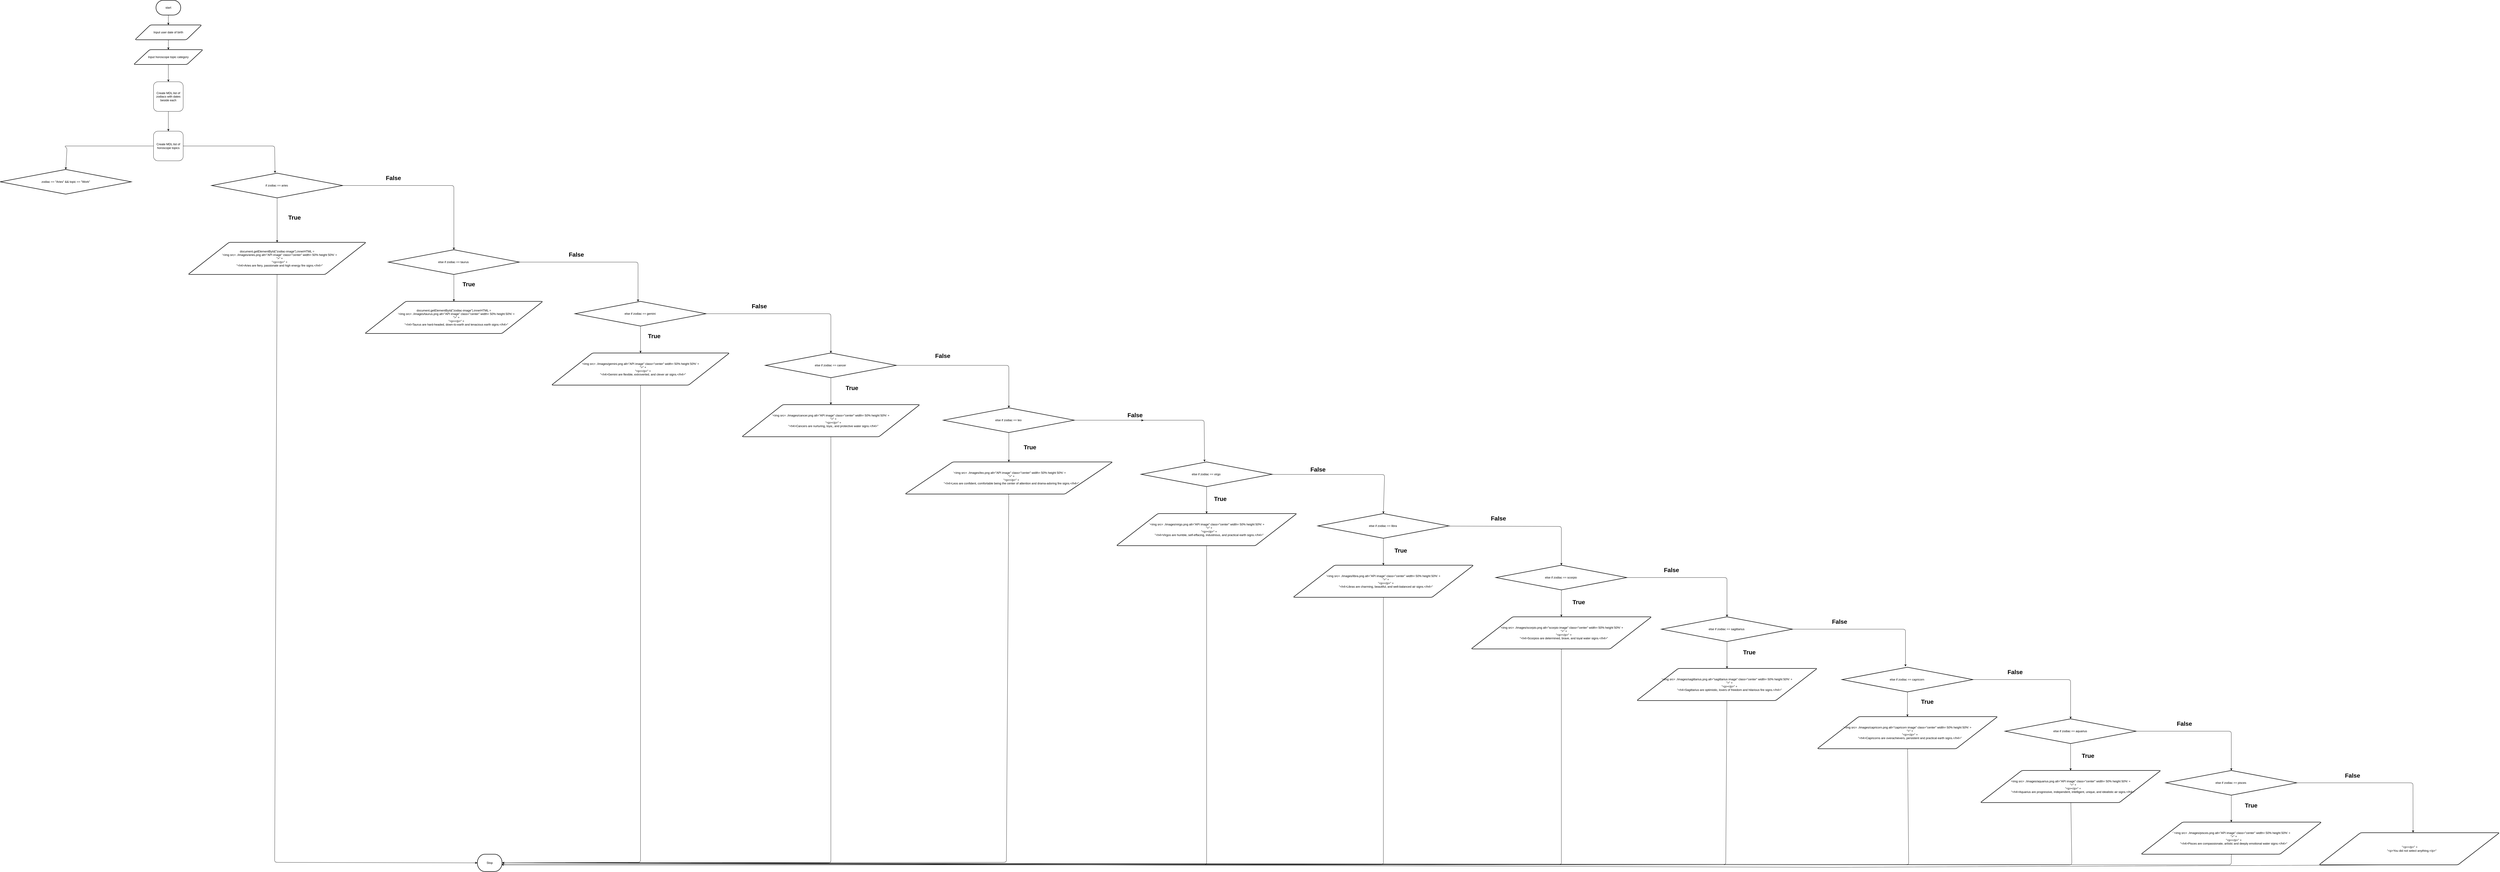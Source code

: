 <mxfile>
    <diagram id="eYP3qBmG0musdtPE9gto" name="Page-1">
        <mxGraphModel dx="967" dy="1898" grid="1" gridSize="10" guides="1" tooltips="1" connect="1" arrows="1" fold="1" page="1" pageScale="1" pageWidth="827" pageHeight="1169" math="0" shadow="0">
            <root>
                <mxCell id="0"/>
                <mxCell id="1" parent="0"/>
                <mxCell id="756" style="edgeStyle=none;html=1;entryX=0.5;entryY=0;entryDx=0;entryDy=0;" edge="1" parent="1" source="757" target="759">
                    <mxGeometry relative="1" as="geometry"/>
                </mxCell>
                <mxCell id="757" value="start" style="strokeWidth=2;html=1;shape=mxgraph.flowchart.terminator;whiteSpace=wrap;" vertex="1" parent="1">
                    <mxGeometry x="950" y="-200" width="100" height="60" as="geometry"/>
                </mxCell>
                <mxCell id="758" style="edgeStyle=none;html=1;" edge="1" parent="1" source="759" target="761">
                    <mxGeometry relative="1" as="geometry"/>
                </mxCell>
                <mxCell id="759" value="Input user date of birth" style="shape=parallelogram;html=1;strokeWidth=2;perimeter=parallelogramPerimeter;whiteSpace=wrap;rounded=1;arcSize=12;size=0.23;" vertex="1" parent="1">
                    <mxGeometry x="865" y="-100" width="270" height="60" as="geometry"/>
                </mxCell>
                <mxCell id="760" style="edgeStyle=none;html=1;entryX=0.5;entryY=0;entryDx=0;entryDy=0;" edge="1" parent="1" source="761" target="763">
                    <mxGeometry relative="1" as="geometry"/>
                </mxCell>
                <mxCell id="761" value="Input horoscope topic category" style="shape=parallelogram;html=1;strokeWidth=2;perimeter=parallelogramPerimeter;whiteSpace=wrap;rounded=1;arcSize=12;size=0.23;" vertex="1" parent="1">
                    <mxGeometry x="860" width="280" height="60" as="geometry"/>
                </mxCell>
                <mxCell id="762" style="edgeStyle=none;html=1;" edge="1" parent="1" source="763" target="765">
                    <mxGeometry relative="1" as="geometry"/>
                </mxCell>
                <mxCell id="763" value="&lt;span&gt;Create MDL list of zodiacs with dates beside each&lt;/span&gt;" style="rounded=1;whiteSpace=wrap;html=1;" vertex="1" parent="1">
                    <mxGeometry x="940" y="130" width="120" height="120" as="geometry"/>
                </mxCell>
                <mxCell id="764" style="edgeStyle=none;html=1;entryX=0.484;entryY=-0.006;entryDx=0;entryDy=0;entryPerimeter=0;" edge="1" parent="1" source="765" target="768">
                    <mxGeometry relative="1" as="geometry">
                        <Array as="points">
                            <mxPoint x="1430" y="390"/>
                        </Array>
                    </mxGeometry>
                </mxCell>
                <mxCell id="854" style="edgeStyle=none;html=1;entryX=0.5;entryY=0;entryDx=0;entryDy=0;entryPerimeter=0;" edge="1" parent="1" source="765" target="853">
                    <mxGeometry relative="1" as="geometry">
                        <Array as="points">
                            <mxPoint x="600" y="390"/>
                            <mxPoint x="580" y="390"/>
                            <mxPoint x="590" y="400"/>
                        </Array>
                    </mxGeometry>
                </mxCell>
                <mxCell id="765" value="&lt;span&gt;Create MDL list of horoscope topics&lt;/span&gt;" style="rounded=1;whiteSpace=wrap;html=1;" vertex="1" parent="1">
                    <mxGeometry x="940" y="330" width="120" height="120" as="geometry"/>
                </mxCell>
                <mxCell id="766" style="edgeStyle=none;html=1;" edge="1" parent="1" source="768" target="769">
                    <mxGeometry relative="1" as="geometry"/>
                </mxCell>
                <mxCell id="767" style="edgeStyle=none;html=1;entryX=0.5;entryY=0;entryDx=0;entryDy=0;entryPerimeter=0;" edge="1" parent="1" source="768" target="772">
                    <mxGeometry relative="1" as="geometry">
                        <Array as="points">
                            <mxPoint x="2155" y="550"/>
                        </Array>
                    </mxGeometry>
                </mxCell>
                <mxCell id="768" value="&lt;span&gt;if zodiac == aries&amp;nbsp;&lt;/span&gt;" style="strokeWidth=2;html=1;shape=mxgraph.flowchart.decision;whiteSpace=wrap;" vertex="1" parent="1">
                    <mxGeometry x="1175" y="500" width="530" height="100" as="geometry"/>
                </mxCell>
                <mxCell id="769" value="&lt;div&gt;document.getElementById(&quot;zodiac-image&quot;).innerHTML =&lt;/div&gt;&lt;div&gt;&amp;nbsp; &amp;nbsp; &amp;nbsp; '&amp;lt;img src= ./images/aries.png alt=&quot;API image&quot; class=&quot;center&quot; width= 50% height 50%' +&lt;/div&gt;&lt;div&gt;&amp;nbsp; &amp;nbsp; &amp;nbsp; &quot;&amp;gt;&quot; +&lt;/div&gt;&lt;div&gt;&amp;nbsp; &amp;nbsp; &amp;nbsp; &quot;&amp;lt;p&amp;gt;&amp;lt;/p&amp;gt;&quot; +&lt;/div&gt;&lt;div&gt;&amp;nbsp; &amp;nbsp; &amp;nbsp; &quot;&amp;lt;h4&amp;gt;Aries are fiery, passionate and high energy fire signs.&amp;lt;/h4&amp;gt;&quot;&lt;/div&gt;" style="shape=parallelogram;html=1;strokeWidth=2;perimeter=parallelogramPerimeter;whiteSpace=wrap;rounded=1;arcSize=12;size=0.23;" vertex="1" parent="1">
                    <mxGeometry x="1080" y="780" width="720" height="130" as="geometry"/>
                </mxCell>
                <mxCell id="770" style="edgeStyle=none;html=1;" edge="1" parent="1" source="772" target="773">
                    <mxGeometry relative="1" as="geometry"/>
                </mxCell>
                <mxCell id="771" style="edgeStyle=none;html=1;entryX=0.481;entryY=0.01;entryDx=0;entryDy=0;entryPerimeter=0;" edge="1" parent="1" source="772" target="775">
                    <mxGeometry relative="1" as="geometry">
                        <Array as="points">
                            <mxPoint x="2900" y="860"/>
                        </Array>
                    </mxGeometry>
                </mxCell>
                <mxCell id="772" value="&lt;span&gt;else if zodiac == taurus&amp;nbsp;&lt;/span&gt;" style="strokeWidth=2;html=1;shape=mxgraph.flowchart.decision;whiteSpace=wrap;" vertex="1" parent="1">
                    <mxGeometry x="1890" y="810" width="530" height="100" as="geometry"/>
                </mxCell>
                <mxCell id="773" value="&lt;div&gt;document.getElementById(&quot;zodiac-image&quot;).innerHTML =&lt;/div&gt;&lt;div&gt;&amp;nbsp; &amp;nbsp; &amp;nbsp; '&amp;lt;img src= ./images/taurus.png alt=&quot;API image&quot; class=&quot;center&quot; width= 50% height 50%' +&lt;/div&gt;&lt;div&gt;&amp;nbsp; &amp;nbsp; &amp;nbsp; &quot;&amp;gt;&quot; +&lt;/div&gt;&lt;div&gt;&amp;nbsp; &amp;nbsp; &amp;nbsp; &quot;&amp;lt;p&amp;gt;&amp;lt;/p&amp;gt;&quot; +&lt;/div&gt;&lt;div&gt;&amp;nbsp; &amp;nbsp; &amp;nbsp; &quot;&amp;lt;h4&amp;gt;Taurus are hard-headed, down-to-earth and tenacious earth signs.&amp;lt;/h4&amp;gt;&quot;&lt;/div&gt;" style="shape=parallelogram;html=1;strokeWidth=2;perimeter=parallelogramPerimeter;whiteSpace=wrap;rounded=1;arcSize=12;size=0.23;" vertex="1" parent="1">
                    <mxGeometry x="1795" y="1019" width="720" height="130" as="geometry"/>
                </mxCell>
                <mxCell id="774" style="edgeStyle=none;html=1;entryX=0.5;entryY=0;entryDx=0;entryDy=0;entryPerimeter=0;" edge="1" parent="1" source="775" target="778">
                    <mxGeometry relative="1" as="geometry">
                        <Array as="points">
                            <mxPoint x="3680" y="1069"/>
                        </Array>
                    </mxGeometry>
                </mxCell>
                <mxCell id="775" value="&lt;span&gt;else if zodiac == gemini&amp;nbsp;&lt;/span&gt;" style="strokeWidth=2;html=1;shape=mxgraph.flowchart.decision;whiteSpace=wrap;" vertex="1" parent="1">
                    <mxGeometry x="2645" y="1019" width="530" height="100" as="geometry"/>
                </mxCell>
                <mxCell id="776" value="&lt;div&gt;'&amp;lt;img src= ./images/gemini.png alt=&quot;API image&quot; class=&quot;center&quot; width= 50% height 50%' +&lt;/div&gt;&lt;div&gt;&amp;nbsp; &amp;nbsp; &amp;nbsp; &quot;&amp;gt;&quot; +&lt;/div&gt;&lt;div&gt;&amp;nbsp; &amp;nbsp; &amp;nbsp; &quot;&amp;lt;p&amp;gt;&amp;lt;/p&amp;gt;&quot; +&lt;/div&gt;&lt;div&gt;&amp;nbsp; &amp;nbsp; &amp;nbsp; &quot;&amp;lt;h4&amp;gt;Gemini are flexible, extroverted, and clever air signs.&amp;lt;/h4&amp;gt;&quot;&lt;/div&gt;" style="shape=parallelogram;html=1;strokeWidth=2;perimeter=parallelogramPerimeter;whiteSpace=wrap;rounded=1;arcSize=12;size=0.23;" vertex="1" parent="1">
                    <mxGeometry x="2550" y="1228" width="720" height="130" as="geometry"/>
                </mxCell>
                <mxCell id="777" style="edgeStyle=none;html=1;" edge="1" parent="1" source="775" target="776">
                    <mxGeometry relative="1" as="geometry"/>
                </mxCell>
                <mxCell id="778" value="&lt;span&gt;else if zodiac == cancer&amp;nbsp;&lt;/span&gt;" style="strokeWidth=2;html=1;shape=mxgraph.flowchart.decision;whiteSpace=wrap;" vertex="1" parent="1">
                    <mxGeometry x="3415" y="1228" width="530" height="100" as="geometry"/>
                </mxCell>
                <mxCell id="779" value="&lt;div&gt;'&amp;lt;img src= ./images/cancer.png alt=&quot;API image&quot; class=&quot;center&quot; width= 50% height 50%' +&lt;/div&gt;&lt;div&gt;&amp;nbsp; &amp;nbsp; &amp;nbsp; &quot;&amp;gt;&quot; +&lt;/div&gt;&lt;div&gt;&amp;nbsp; &amp;nbsp; &amp;nbsp; &quot;&amp;lt;p&amp;gt;&amp;lt;/p&amp;gt;&quot; +&lt;/div&gt;&lt;div&gt;&amp;nbsp; &amp;nbsp; &amp;nbsp; &quot;&amp;lt;h4&amp;gt;Cancers are nurturing, loya;, and protective water signs.&amp;lt;/h4&amp;gt;&quot;&lt;/div&gt;" style="shape=parallelogram;html=1;strokeWidth=2;perimeter=parallelogramPerimeter;whiteSpace=wrap;rounded=1;arcSize=12;size=0.23;" vertex="1" parent="1">
                    <mxGeometry x="3320" y="1437" width="720" height="130" as="geometry"/>
                </mxCell>
                <mxCell id="780" style="edgeStyle=none;html=1;" edge="1" parent="1" source="778" target="779">
                    <mxGeometry relative="1" as="geometry"/>
                </mxCell>
                <mxCell id="781" value="False" style="text;strokeColor=none;fillColor=none;html=1;fontSize=24;fontStyle=1;verticalAlign=middle;align=center;" vertex="1" parent="1">
                    <mxGeometry x="1860" y="500" width="100" height="40" as="geometry"/>
                </mxCell>
                <mxCell id="782" value="True" style="text;strokeColor=none;fillColor=none;html=1;fontSize=24;fontStyle=1;verticalAlign=middle;align=center;" vertex="1" parent="1">
                    <mxGeometry x="1460" y="660" width="100" height="40" as="geometry"/>
                </mxCell>
                <mxCell id="783" value="False" style="text;strokeColor=none;fillColor=none;html=1;fontSize=24;fontStyle=1;verticalAlign=middle;align=center;" vertex="1" parent="1">
                    <mxGeometry x="2600" y="810" width="100" height="40" as="geometry"/>
                </mxCell>
                <mxCell id="784" value="False" style="text;strokeColor=none;fillColor=none;html=1;fontSize=24;fontStyle=1;verticalAlign=middle;align=center;" vertex="1" parent="1">
                    <mxGeometry x="3340" y="1019" width="100" height="40" as="geometry"/>
                </mxCell>
                <mxCell id="785" value="True" style="text;strokeColor=none;fillColor=none;html=1;fontSize=24;fontStyle=1;verticalAlign=middle;align=center;" vertex="1" parent="1">
                    <mxGeometry x="3710" y="1350" width="110" height="40" as="geometry"/>
                </mxCell>
                <mxCell id="786" value="True" style="text;strokeColor=none;fillColor=none;html=1;fontSize=24;fontStyle=1;verticalAlign=middle;align=center;" vertex="1" parent="1">
                    <mxGeometry x="2910" y="1110" width="110" height="100" as="geometry"/>
                </mxCell>
                <mxCell id="787" value="True" style="text;strokeColor=none;fillColor=none;html=1;fontSize=24;fontStyle=1;verticalAlign=middle;align=center;" vertex="1" parent="1">
                    <mxGeometry x="2160" y="900" width="110" height="100" as="geometry"/>
                </mxCell>
                <mxCell id="788" style="edgeStyle=none;html=1;entryX=0.484;entryY=-0.006;entryDx=0;entryDy=0;entryPerimeter=0;" edge="1" parent="1" source="789" target="795">
                    <mxGeometry relative="1" as="geometry">
                        <Array as="points">
                            <mxPoint x="5190" y="1500"/>
                        </Array>
                    </mxGeometry>
                </mxCell>
                <mxCell id="789" value="&lt;span&gt;else if zodiac == leo&amp;nbsp;&lt;/span&gt;" style="strokeWidth=2;html=1;shape=mxgraph.flowchart.decision;whiteSpace=wrap;" vertex="1" parent="1">
                    <mxGeometry x="4135" y="1450" width="530" height="100" as="geometry"/>
                </mxCell>
                <mxCell id="790" style="edgeStyle=none;html=1;entryX=1;entryY=0.5;entryDx=0;entryDy=0;entryPerimeter=0;" edge="1" parent="1" source="791" target="849">
                    <mxGeometry relative="1" as="geometry">
                        <Array as="points">
                            <mxPoint x="4390" y="3290"/>
                        </Array>
                    </mxGeometry>
                </mxCell>
                <mxCell id="791" value="&lt;div&gt;&amp;nbsp; '&amp;lt;img src= ./images/leo.png alt=&quot;API image&quot; class=&quot;center&quot; width= 50% height 50%' +&lt;/div&gt;&lt;div&gt;&amp;nbsp; &amp;nbsp; &amp;nbsp; &quot;&amp;gt;&quot; +&lt;/div&gt;&lt;div&gt;&amp;nbsp; &amp;nbsp; &amp;nbsp; &quot;&amp;lt;p&amp;gt;&amp;lt;/p&amp;gt;&quot; +&lt;/div&gt;&lt;div&gt;&amp;nbsp; &amp;nbsp; &amp;nbsp; &quot;&amp;lt;h4&amp;gt;Leos are confident, comfortable being the center of attention and drama-adoring fire signs.&amp;lt;/h4&amp;gt;&quot;&lt;/div&gt;" style="shape=parallelogram;html=1;strokeWidth=2;perimeter=parallelogramPerimeter;whiteSpace=wrap;rounded=1;arcSize=12;size=0.23;" vertex="1" parent="1">
                    <mxGeometry x="3980" y="1669" width="840" height="130" as="geometry"/>
                </mxCell>
                <mxCell id="792" style="edgeStyle=none;html=1;" edge="1" parent="1" source="789" target="791">
                    <mxGeometry relative="1" as="geometry"/>
                </mxCell>
                <mxCell id="793" style="edgeStyle=none;html=1;entryX=0.5;entryY=0;entryDx=0;entryDy=0;entryPerimeter=0;" edge="1" parent="1" source="778" target="789">
                    <mxGeometry relative="1" as="geometry">
                        <Array as="points">
                            <mxPoint x="4400" y="1278"/>
                        </Array>
                    </mxGeometry>
                </mxCell>
                <mxCell id="794" style="edgeStyle=none;html=1;entryX=0.5;entryY=0;entryDx=0;entryDy=0;entryPerimeter=0;" edge="1" parent="1" source="795" target="800">
                    <mxGeometry relative="1" as="geometry">
                        <Array as="points">
                            <mxPoint x="5920" y="1720"/>
                        </Array>
                    </mxGeometry>
                </mxCell>
                <mxCell id="795" value="&lt;span&gt;else if zodiac == virgo&amp;nbsp;&lt;/span&gt;" style="strokeWidth=2;html=1;shape=mxgraph.flowchart.decision;whiteSpace=wrap;" vertex="1" parent="1">
                    <mxGeometry x="4935" y="1669" width="530" height="100" as="geometry"/>
                </mxCell>
                <mxCell id="796" style="edgeStyle=none;html=1;" edge="1" parent="1" source="797" target="849">
                    <mxGeometry relative="1" as="geometry">
                        <Array as="points">
                            <mxPoint x="5200" y="2160"/>
                            <mxPoint x="5200" y="3300"/>
                        </Array>
                    </mxGeometry>
                </mxCell>
                <mxCell id="797" value="&lt;div&gt;&amp;nbsp;&lt;span style=&quot;background-color: initial;&quot;&gt;'&amp;lt;img src= ./images/virgo.png alt=&quot;API image&quot; class=&quot;center&quot; width= 50% height 50%' +&lt;/span&gt;&lt;/div&gt;&lt;div&gt;&amp;nbsp; &amp;nbsp; &amp;nbsp; &quot;&amp;gt;&quot; +&lt;/div&gt;&lt;div&gt;&amp;nbsp; &amp;nbsp; &amp;nbsp; &quot;&amp;lt;p&amp;gt;&amp;lt;/p&amp;gt;&quot; +&lt;/div&gt;&lt;div&gt;&amp;nbsp; &amp;nbsp; &amp;nbsp; &quot;&amp;lt;h4&amp;gt;Virgos are humble, self-effacing, industrious, and practical earth signs.&amp;lt;/h4&amp;gt;&quot;&lt;/div&gt;" style="shape=parallelogram;html=1;strokeWidth=2;perimeter=parallelogramPerimeter;whiteSpace=wrap;rounded=1;arcSize=12;size=0.23;" vertex="1" parent="1">
                    <mxGeometry x="4835" y="1878" width="730" height="130" as="geometry"/>
                </mxCell>
                <mxCell id="798" style="edgeStyle=none;html=1;" edge="1" parent="1" source="795" target="797">
                    <mxGeometry relative="1" as="geometry"/>
                </mxCell>
                <mxCell id="799" style="edgeStyle=none;html=1;entryX=0.5;entryY=0;entryDx=0;entryDy=0;entryPerimeter=0;" edge="1" parent="1" source="800" target="805">
                    <mxGeometry relative="1" as="geometry">
                        <Array as="points">
                            <mxPoint x="6635" y="1930"/>
                        </Array>
                    </mxGeometry>
                </mxCell>
                <mxCell id="800" value="&lt;span&gt;else if zodiac == libra&amp;nbsp;&lt;/span&gt;" style="strokeWidth=2;html=1;shape=mxgraph.flowchart.decision;whiteSpace=wrap;" vertex="1" parent="1">
                    <mxGeometry x="5650" y="1878" width="530" height="100" as="geometry"/>
                </mxCell>
                <mxCell id="801" style="edgeStyle=none;html=1;entryX=0.979;entryY=0.606;entryDx=0;entryDy=0;entryPerimeter=0;" edge="1" parent="1" source="802" target="849">
                    <mxGeometry relative="1" as="geometry">
                        <Array as="points">
                            <mxPoint x="5915" y="3299"/>
                        </Array>
                    </mxGeometry>
                </mxCell>
                <mxCell id="802" value="&lt;div&gt;'&amp;lt;img src= ./images/libra.png alt=&quot;API image&quot; class=&quot;center&quot; width= 50% height 50%' +&lt;/div&gt;&lt;div&gt;&amp;nbsp; &amp;nbsp; &amp;nbsp; &quot;&amp;gt;&quot; +&lt;/div&gt;&lt;div&gt;&amp;nbsp; &amp;nbsp; &amp;nbsp; &quot;&amp;lt;p&amp;gt;&amp;lt;/p&amp;gt;&quot; +&lt;/div&gt;&lt;div&gt;&amp;nbsp; &amp;nbsp; &amp;nbsp; &quot;&amp;lt;h4&amp;gt;Libras are charming, beautiful, and well-balanced air signs.&amp;lt;/h4&amp;gt;&quot;&lt;/div&gt;" style="shape=parallelogram;html=1;strokeWidth=2;perimeter=parallelogramPerimeter;whiteSpace=wrap;rounded=1;arcSize=12;size=0.23;" vertex="1" parent="1">
                    <mxGeometry x="5550" y="2087" width="730" height="130" as="geometry"/>
                </mxCell>
                <mxCell id="803" style="edgeStyle=none;html=1;" edge="1" parent="1" source="800" target="802">
                    <mxGeometry relative="1" as="geometry"/>
                </mxCell>
                <mxCell id="804" style="edgeStyle=none;html=1;entryX=0.5;entryY=0;entryDx=0;entryDy=0;entryPerimeter=0;" edge="1" parent="1" source="805" target="810">
                    <mxGeometry relative="1" as="geometry">
                        <Array as="points">
                            <mxPoint x="7305" y="2137"/>
                        </Array>
                    </mxGeometry>
                </mxCell>
                <mxCell id="805" value="&lt;span&gt;else if zodiac == scorpio&amp;nbsp;&lt;/span&gt;" style="strokeWidth=2;html=1;shape=mxgraph.flowchart.decision;whiteSpace=wrap;" vertex="1" parent="1">
                    <mxGeometry x="6370" y="2087" width="530" height="100" as="geometry"/>
                </mxCell>
                <mxCell id="806" style="edgeStyle=none;html=1;entryX=1;entryY=0.5;entryDx=0;entryDy=0;entryPerimeter=0;" edge="1" parent="1" source="807" target="849">
                    <mxGeometry relative="1" as="geometry">
                        <Array as="points">
                            <mxPoint x="6635" y="3300"/>
                        </Array>
                    </mxGeometry>
                </mxCell>
                <mxCell id="807" value="&lt;div&gt;&amp;nbsp;'&amp;lt;img src= ./images/scorpio.png alt=&quot;scorpio image&quot; class=&quot;center&quot; width= 50% height 50%' +&lt;/div&gt;&lt;div&gt;&amp;nbsp; &amp;nbsp; &amp;nbsp; &quot;&amp;gt;&quot; +&lt;/div&gt;&lt;div&gt;&amp;nbsp; &amp;nbsp; &amp;nbsp; &quot;&amp;lt;p&amp;gt;&amp;lt;/p&amp;gt;&quot; +&lt;/div&gt;&lt;div&gt;&amp;nbsp; &amp;nbsp; &amp;nbsp; &quot;&amp;lt;h4&amp;gt;Scorpios are determined, brave, and loyal water signs.&amp;lt;/h4&amp;gt;&quot;&lt;/div&gt;" style="shape=parallelogram;html=1;strokeWidth=2;perimeter=parallelogramPerimeter;whiteSpace=wrap;rounded=1;arcSize=12;size=0.23;" vertex="1" parent="1">
                    <mxGeometry x="6270" y="2296" width="730" height="130" as="geometry"/>
                </mxCell>
                <mxCell id="808" style="edgeStyle=none;html=1;" edge="1" parent="1" source="805" target="807">
                    <mxGeometry relative="1" as="geometry"/>
                </mxCell>
                <mxCell id="809" style="edgeStyle=none;html=1;entryX=0.485;entryY=-0.028;entryDx=0;entryDy=0;entryPerimeter=0;" edge="1" parent="1" source="810" target="815">
                    <mxGeometry relative="1" as="geometry">
                        <Array as="points">
                            <mxPoint x="8027" y="2346"/>
                        </Array>
                    </mxGeometry>
                </mxCell>
                <mxCell id="810" value="&lt;span&gt;else if zodiac == sagittarius&amp;nbsp;&lt;/span&gt;" style="strokeWidth=2;html=1;shape=mxgraph.flowchart.decision;whiteSpace=wrap;" vertex="1" parent="1">
                    <mxGeometry x="7040" y="2296" width="530" height="100" as="geometry"/>
                </mxCell>
                <mxCell id="811" style="edgeStyle=none;html=1;" edge="1" parent="1" source="812" target="849">
                    <mxGeometry relative="1" as="geometry">
                        <Array as="points">
                            <mxPoint x="7300" y="3300"/>
                        </Array>
                    </mxGeometry>
                </mxCell>
                <mxCell id="812" value="&lt;div&gt;'&amp;lt;img src= ./images/sagittarius.png alt=&quot;sagittarius image&quot; class=&quot;center&quot; width= 50% height 50%' +&lt;/div&gt;&lt;div&gt;&amp;nbsp; &amp;nbsp; &amp;nbsp; &quot;&amp;gt;&quot; +&lt;/div&gt;&lt;div&gt;&amp;nbsp; &amp;nbsp; &amp;nbsp; &quot;&amp;lt;p&amp;gt;&amp;lt;/p&amp;gt;&quot; +&lt;/div&gt;&lt;div&gt;&amp;nbsp; &amp;nbsp; &amp;nbsp; &quot;&amp;lt;h4&amp;gt;Sagittarius are optimistic, lovers of freedom and hilarious fire signs.&amp;lt;/h4&amp;gt;&quot;&lt;/div&gt;" style="shape=parallelogram;html=1;strokeWidth=2;perimeter=parallelogramPerimeter;whiteSpace=wrap;rounded=1;arcSize=12;size=0.23;" vertex="1" parent="1">
                    <mxGeometry x="6940" y="2505" width="730" height="130" as="geometry"/>
                </mxCell>
                <mxCell id="813" style="edgeStyle=none;html=1;" edge="1" parent="1" source="810" target="812">
                    <mxGeometry relative="1" as="geometry"/>
                </mxCell>
                <mxCell id="814" style="edgeStyle=none;html=1;entryX=0.5;entryY=0;entryDx=0;entryDy=0;entryPerimeter=0;" edge="1" parent="1" source="815" target="820">
                    <mxGeometry relative="1" as="geometry">
                        <Array as="points">
                            <mxPoint x="8695" y="2550"/>
                        </Array>
                    </mxGeometry>
                </mxCell>
                <mxCell id="815" value="&lt;span&gt;else if zodiac == capricorn&amp;nbsp;&lt;/span&gt;" style="strokeWidth=2;html=1;shape=mxgraph.flowchart.decision;whiteSpace=wrap;" vertex="1" parent="1">
                    <mxGeometry x="7770" y="2500" width="530" height="100" as="geometry"/>
                </mxCell>
                <mxCell id="816" style="edgeStyle=none;html=1;" edge="1" parent="1" source="817">
                    <mxGeometry relative="1" as="geometry">
                        <mxPoint x="2270" y="3300" as="targetPoint"/>
                        <Array as="points">
                            <mxPoint x="8040" y="3300"/>
                        </Array>
                    </mxGeometry>
                </mxCell>
                <mxCell id="817" value="&lt;div&gt;'&amp;lt;img src= ./images/capricorn.png alt=&quot;capricorn image&quot; class=&quot;center&quot; width= 50% height 50%' +&lt;/div&gt;&lt;div&gt;&amp;nbsp; &amp;nbsp; &amp;nbsp; &quot;&amp;gt;&quot; +&lt;/div&gt;&lt;div&gt;&amp;nbsp; &amp;nbsp; &amp;nbsp; &quot;&amp;lt;p&amp;gt;&amp;lt;/p&amp;gt;&quot; +&lt;/div&gt;&lt;div&gt;&amp;nbsp; &amp;nbsp; &amp;nbsp; &quot;&amp;lt;h4&amp;gt;Capricorns are overachievers, persistent and practical earth signs.&amp;lt;/h4&amp;gt;&quot;&lt;/div&gt;" style="shape=parallelogram;html=1;strokeWidth=2;perimeter=parallelogramPerimeter;whiteSpace=wrap;rounded=1;arcSize=12;size=0.23;" vertex="1" parent="1">
                    <mxGeometry x="7670" y="2700" width="730" height="130" as="geometry"/>
                </mxCell>
                <mxCell id="818" style="edgeStyle=none;html=1;" edge="1" parent="1" source="815" target="817">
                    <mxGeometry relative="1" as="geometry"/>
                </mxCell>
                <mxCell id="819" style="edgeStyle=none;html=1;entryX=0.5;entryY=0;entryDx=0;entryDy=0;entryPerimeter=0;" edge="1" parent="1" source="820" target="825">
                    <mxGeometry relative="1" as="geometry">
                        <Array as="points">
                            <mxPoint x="9345" y="2759"/>
                        </Array>
                    </mxGeometry>
                </mxCell>
                <mxCell id="820" value="&lt;span&gt;else if zodiac == aquarius&amp;nbsp;&lt;/span&gt;" style="strokeWidth=2;html=1;shape=mxgraph.flowchart.decision;whiteSpace=wrap;" vertex="1" parent="1">
                    <mxGeometry x="8430" y="2709" width="530" height="100" as="geometry"/>
                </mxCell>
                <mxCell id="821" style="edgeStyle=none;html=1;entryX=0.9;entryY=0.614;entryDx=0;entryDy=0;entryPerimeter=0;" edge="1" parent="1" source="822" target="849">
                    <mxGeometry relative="1" as="geometry">
                        <Array as="points">
                            <mxPoint x="8700" y="3300"/>
                        </Array>
                    </mxGeometry>
                </mxCell>
                <mxCell id="822" value="&lt;div&gt;'&amp;lt;img src= ./images/aquarius.png alt=&quot;API image&quot; class=&quot;center&quot; width= 50% height 50%' +&lt;/div&gt;&lt;div&gt;&amp;nbsp; &amp;nbsp; &amp;nbsp; &quot;&amp;gt;&quot; +&lt;/div&gt;&lt;div&gt;&amp;nbsp; &amp;nbsp; &amp;nbsp; &quot;&amp;lt;p&amp;gt;&amp;lt;/p&amp;gt;&quot; +&lt;/div&gt;&lt;div&gt;&amp;nbsp; &amp;nbsp; &amp;nbsp; &quot;&amp;lt;h4&amp;gt;Aquarius are progressive, independent, intelligent, unique, and idealistic air signs.&amp;lt;/h4&amp;gt;&quot;&lt;/div&gt;" style="shape=parallelogram;html=1;strokeWidth=2;perimeter=parallelogramPerimeter;whiteSpace=wrap;rounded=1;arcSize=12;size=0.23;" vertex="1" parent="1">
                    <mxGeometry x="8330" y="2918" width="730" height="130" as="geometry"/>
                </mxCell>
                <mxCell id="823" style="edgeStyle=none;html=1;" edge="1" parent="1" source="820" target="822">
                    <mxGeometry relative="1" as="geometry"/>
                </mxCell>
                <mxCell id="824" style="edgeStyle=none;html=1;entryX=0.521;entryY=-0.005;entryDx=0;entryDy=0;entryPerimeter=0;" edge="1" parent="1" source="825" target="830">
                    <mxGeometry relative="1" as="geometry">
                        <mxPoint x="10010" y="2968" as="targetPoint"/>
                        <Array as="points">
                            <mxPoint x="10080" y="2968"/>
                        </Array>
                    </mxGeometry>
                </mxCell>
                <mxCell id="825" value="&lt;span&gt;else if zodiac == pisces&amp;nbsp;&lt;/span&gt;" style="strokeWidth=2;html=1;shape=mxgraph.flowchart.decision;whiteSpace=wrap;" vertex="1" parent="1">
                    <mxGeometry x="9080" y="2918" width="530" height="100" as="geometry"/>
                </mxCell>
                <mxCell id="826" style="edgeStyle=none;html=1;entryX=1;entryY=0.5;entryDx=0;entryDy=0;entryPerimeter=0;" edge="1" parent="1" source="827" target="849">
                    <mxGeometry relative="1" as="geometry">
                        <Array as="points">
                            <mxPoint x="9345" y="3300"/>
                        </Array>
                    </mxGeometry>
                </mxCell>
                <mxCell id="827" value="&lt;div&gt;'&lt;span style=&quot;background-color: initial;&quot;&gt;&amp;nbsp;'&amp;lt;img src= ./images/pisces.png alt=&quot;API image&quot; class=&quot;center&quot; width= 50% height 50%' +&lt;/span&gt;&lt;/div&gt;&lt;div&gt;&amp;nbsp; &amp;nbsp; &amp;nbsp; &quot;&amp;gt;&quot; +&lt;/div&gt;&lt;div&gt;&amp;nbsp; &amp;nbsp; &amp;nbsp; &quot;&amp;lt;p&amp;gt;&amp;lt;/p&amp;gt;&quot; +&lt;/div&gt;&lt;div&gt;&amp;nbsp; &amp;nbsp; &amp;nbsp; &quot;&amp;lt;h4&amp;gt;Pisces are compassionate, artistic and deeply emotional water signs.&amp;lt;/h4&amp;gt;&quot;&lt;/div&gt;" style="shape=parallelogram;html=1;strokeWidth=2;perimeter=parallelogramPerimeter;whiteSpace=wrap;rounded=1;arcSize=12;size=0.23;" vertex="1" parent="1">
                    <mxGeometry x="8980" y="3127" width="730" height="130" as="geometry"/>
                </mxCell>
                <mxCell id="828" style="edgeStyle=none;html=1;" edge="1" parent="1" source="825" target="827">
                    <mxGeometry relative="1" as="geometry"/>
                </mxCell>
                <mxCell id="829" style="edgeStyle=none;html=1;exitX=0.5;exitY=1;exitDx=0;exitDy=0;" edge="1" parent="1" source="830" target="849">
                    <mxGeometry relative="1" as="geometry">
                        <Array as="points">
                            <mxPoint x="7730" y="3310"/>
                        </Array>
                    </mxGeometry>
                </mxCell>
                <mxCell id="830" value="&lt;div&gt;&lt;span style=&quot;background-color: initial;&quot;&gt;&amp;nbsp;&quot;&amp;lt;p&amp;gt;&amp;lt;/p&amp;gt;&quot; +&lt;/span&gt;&lt;br&gt;&lt;/div&gt;&lt;div&gt;&lt;div&gt;&amp;nbsp; &amp;nbsp; &amp;nbsp; &quot;&amp;lt;p&amp;gt;You did not select anything.&amp;lt;/p&amp;gt;&quot;&lt;/div&gt;&lt;/div&gt;" style="shape=parallelogram;html=1;strokeWidth=2;perimeter=parallelogramPerimeter;whiteSpace=wrap;rounded=1;arcSize=12;size=0.23;" vertex="1" parent="1">
                    <mxGeometry x="9700" y="3170" width="730" height="130" as="geometry"/>
                </mxCell>
                <mxCell id="831" value="False" style="text;strokeColor=none;fillColor=none;html=1;fontSize=24;fontStyle=1;verticalAlign=middle;align=center;" vertex="1" parent="1">
                    <mxGeometry x="4082" y="1220" width="100" height="40" as="geometry"/>
                </mxCell>
                <mxCell id="832" value="False" style="text;strokeColor=none;fillColor=none;html=1;fontSize=24;fontStyle=1;verticalAlign=middle;align=center;" vertex="1" parent="1">
                    <mxGeometry x="4860" y="1460" width="100" height="40" as="geometry"/>
                </mxCell>
                <mxCell id="833" style="edgeStyle=none;html=1;exitX=0.75;exitY=1;exitDx=0;exitDy=0;entryX=0.848;entryY=1.041;entryDx=0;entryDy=0;entryPerimeter=0;" edge="1" parent="1" source="832" target="832">
                    <mxGeometry relative="1" as="geometry"/>
                </mxCell>
                <mxCell id="834" value="False" style="text;strokeColor=none;fillColor=none;html=1;fontSize=24;fontStyle=1;verticalAlign=middle;align=center;" vertex="1" parent="1">
                    <mxGeometry x="5600" y="1680" width="100" height="40" as="geometry"/>
                </mxCell>
                <mxCell id="835" value="False" style="text;strokeColor=none;fillColor=none;html=1;fontSize=24;fontStyle=1;verticalAlign=middle;align=center;" vertex="1" parent="1">
                    <mxGeometry x="6330" y="1878" width="100" height="40" as="geometry"/>
                </mxCell>
                <mxCell id="836" value="False" style="text;strokeColor=none;fillColor=none;html=1;fontSize=24;fontStyle=1;verticalAlign=middle;align=center;" vertex="1" parent="1">
                    <mxGeometry x="7030" y="2087" width="100" height="40" as="geometry"/>
                </mxCell>
                <mxCell id="837" value="False" style="text;strokeColor=none;fillColor=none;html=1;fontSize=24;fontStyle=1;verticalAlign=middle;align=center;" vertex="1" parent="1">
                    <mxGeometry x="7710" y="2296" width="100" height="40" as="geometry"/>
                </mxCell>
                <mxCell id="838" value="False" style="text;strokeColor=none;fillColor=none;html=1;fontSize=24;fontStyle=1;verticalAlign=middle;align=center;" vertex="1" parent="1">
                    <mxGeometry x="8420" y="2500" width="100" height="40" as="geometry"/>
                </mxCell>
                <mxCell id="839" value="False" style="text;strokeColor=none;fillColor=none;html=1;fontSize=24;fontStyle=1;verticalAlign=middle;align=center;" vertex="1" parent="1">
                    <mxGeometry x="9100" y="2709" width="110" height="40" as="geometry"/>
                </mxCell>
                <mxCell id="840" value="False" style="text;strokeColor=none;fillColor=none;html=1;fontSize=24;fontStyle=1;verticalAlign=middle;align=center;" vertex="1" parent="1">
                    <mxGeometry x="9780" y="2918" width="110" height="41" as="geometry"/>
                </mxCell>
                <mxCell id="841" value="True" style="text;strokeColor=none;fillColor=none;html=1;fontSize=24;fontStyle=1;verticalAlign=middle;align=center;" vertex="1" parent="1">
                    <mxGeometry x="9370" y="3040" width="110" height="40" as="geometry"/>
                </mxCell>
                <mxCell id="842" value="True" style="text;strokeColor=none;fillColor=none;html=1;fontSize=24;fontStyle=1;verticalAlign=middle;align=center;" vertex="1" parent="1">
                    <mxGeometry x="8710" y="2839" width="110" height="40" as="geometry"/>
                </mxCell>
                <mxCell id="843" value="True" style="text;strokeColor=none;fillColor=none;html=1;fontSize=24;fontStyle=1;verticalAlign=middle;align=center;" vertex="1" parent="1">
                    <mxGeometry x="8060" y="2620" width="110" height="40" as="geometry"/>
                </mxCell>
                <mxCell id="844" value="True" style="text;strokeColor=none;fillColor=none;html=1;fontSize=24;fontStyle=1;verticalAlign=middle;align=center;" vertex="1" parent="1">
                    <mxGeometry x="7340" y="2420" width="110" height="40" as="geometry"/>
                </mxCell>
                <mxCell id="845" value="True" style="text;strokeColor=none;fillColor=none;html=1;fontSize=24;fontStyle=1;verticalAlign=middle;align=center;" vertex="1" parent="1">
                    <mxGeometry x="6650" y="2217" width="110" height="40" as="geometry"/>
                </mxCell>
                <mxCell id="846" value="True" style="text;strokeColor=none;fillColor=none;html=1;fontSize=24;fontStyle=1;verticalAlign=middle;align=center;" vertex="1" parent="1">
                    <mxGeometry x="5930" y="2008" width="110" height="40" as="geometry"/>
                </mxCell>
                <mxCell id="847" value="True" style="text;strokeColor=none;fillColor=none;html=1;fontSize=24;fontStyle=1;verticalAlign=middle;align=center;" vertex="1" parent="1">
                    <mxGeometry x="5200" y="1799" width="110" height="40" as="geometry"/>
                </mxCell>
                <mxCell id="848" value="True" style="text;strokeColor=none;fillColor=none;html=1;fontSize=24;fontStyle=1;verticalAlign=middle;align=center;" vertex="1" parent="1">
                    <mxGeometry x="4430" y="1590" width="110" height="40" as="geometry"/>
                </mxCell>
                <mxCell id="849" value="Stop" style="strokeWidth=2;html=1;shape=mxgraph.flowchart.terminator;whiteSpace=wrap;" vertex="1" parent="1">
                    <mxGeometry x="2250" y="3257" width="100" height="70" as="geometry"/>
                </mxCell>
                <mxCell id="850" style="edgeStyle=none;html=1;entryX=0;entryY=0.5;entryDx=0;entryDy=0;entryPerimeter=0;" edge="1" parent="1" source="769" target="849">
                    <mxGeometry relative="1" as="geometry">
                        <Array as="points">
                            <mxPoint x="1430" y="3290"/>
                        </Array>
                    </mxGeometry>
                </mxCell>
                <mxCell id="851" style="edgeStyle=none;html=1;entryX=1;entryY=0.5;entryDx=0;entryDy=0;entryPerimeter=0;" edge="1" parent="1" source="776" target="849">
                    <mxGeometry relative="1" as="geometry">
                        <Array as="points">
                            <mxPoint x="2910" y="3290"/>
                        </Array>
                    </mxGeometry>
                </mxCell>
                <mxCell id="852" style="edgeStyle=none;html=1;entryX=1;entryY=0.5;entryDx=0;entryDy=0;entryPerimeter=0;" edge="1" parent="1" source="779" target="849">
                    <mxGeometry relative="1" as="geometry">
                        <Array as="points">
                            <mxPoint x="3680" y="3292"/>
                        </Array>
                    </mxGeometry>
                </mxCell>
                <mxCell id="853" value="zodiac == &quot;Aries&quot; &amp;amp;&amp;amp; topic == &quot;Work&quot;" style="strokeWidth=2;html=1;shape=mxgraph.flowchart.decision;whiteSpace=wrap;" vertex="1" parent="1">
                    <mxGeometry x="320" y="485" width="530" height="100" as="geometry"/>
                </mxCell>
            </root>
        </mxGraphModel>
    </diagram>
</mxfile>